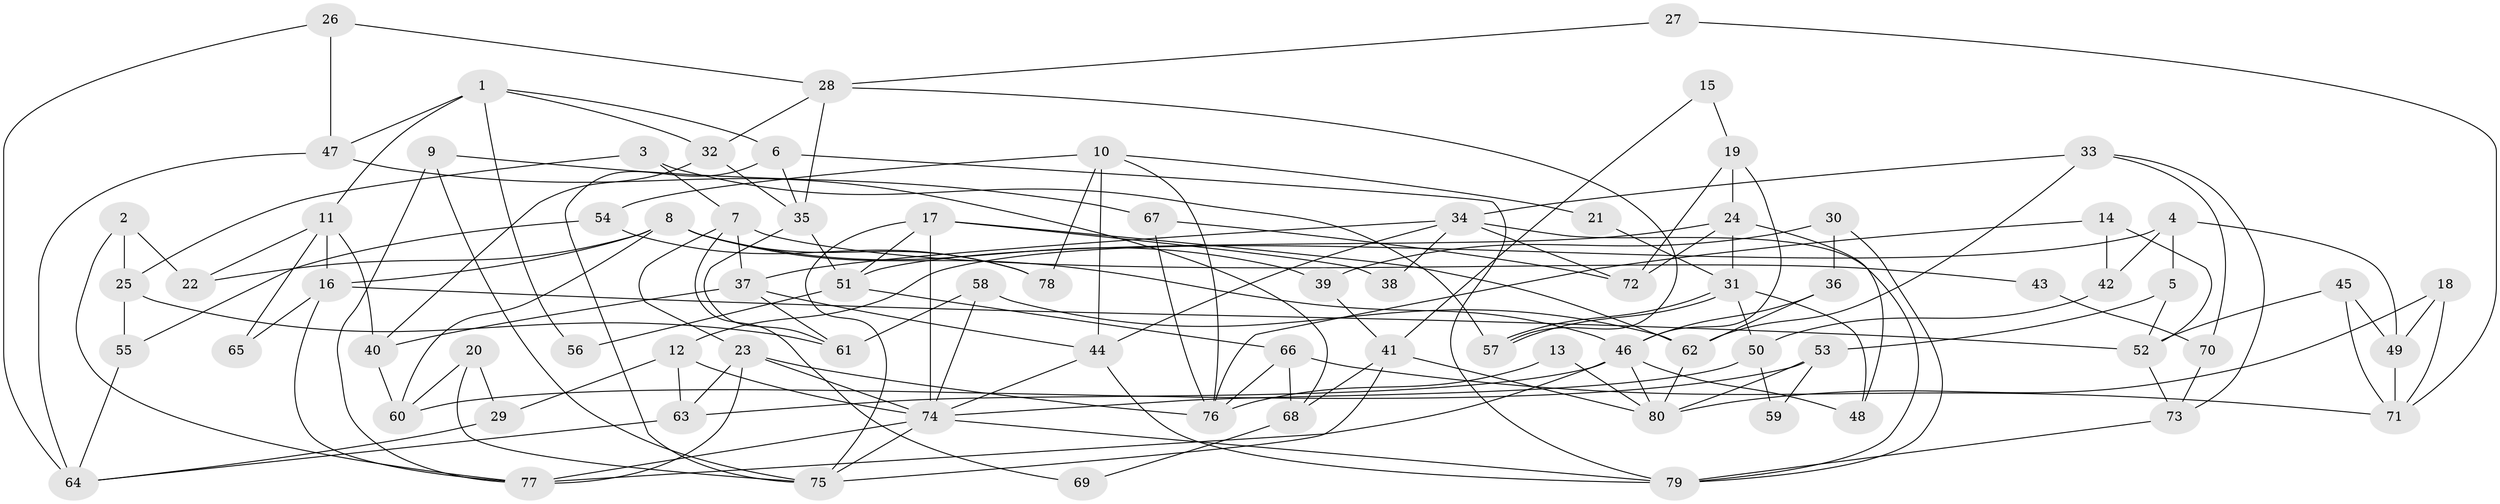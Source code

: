 // Generated by graph-tools (version 1.1) at 2025/49/03/09/25 04:49:03]
// undirected, 80 vertices, 160 edges
graph export_dot {
graph [start="1"]
  node [color=gray90,style=filled];
  1;
  2;
  3;
  4;
  5;
  6;
  7;
  8;
  9;
  10;
  11;
  12;
  13;
  14;
  15;
  16;
  17;
  18;
  19;
  20;
  21;
  22;
  23;
  24;
  25;
  26;
  27;
  28;
  29;
  30;
  31;
  32;
  33;
  34;
  35;
  36;
  37;
  38;
  39;
  40;
  41;
  42;
  43;
  44;
  45;
  46;
  47;
  48;
  49;
  50;
  51;
  52;
  53;
  54;
  55;
  56;
  57;
  58;
  59;
  60;
  61;
  62;
  63;
  64;
  65;
  66;
  67;
  68;
  69;
  70;
  71;
  72;
  73;
  74;
  75;
  76;
  77;
  78;
  79;
  80;
  1 -- 11;
  1 -- 32;
  1 -- 6;
  1 -- 47;
  1 -- 56;
  2 -- 22;
  2 -- 77;
  2 -- 25;
  3 -- 57;
  3 -- 25;
  3 -- 7;
  4 -- 12;
  4 -- 49;
  4 -- 5;
  4 -- 42;
  5 -- 52;
  5 -- 53;
  6 -- 79;
  6 -- 35;
  6 -- 75;
  7 -- 37;
  7 -- 23;
  7 -- 43;
  7 -- 69;
  8 -- 46;
  8 -- 60;
  8 -- 16;
  8 -- 22;
  8 -- 39;
  8 -- 78;
  9 -- 75;
  9 -- 77;
  9 -- 67;
  10 -- 44;
  10 -- 76;
  10 -- 21;
  10 -- 54;
  10 -- 78;
  11 -- 16;
  11 -- 40;
  11 -- 22;
  11 -- 65;
  12 -- 63;
  12 -- 74;
  12 -- 29;
  13 -- 76;
  13 -- 80;
  14 -- 76;
  14 -- 52;
  14 -- 42;
  15 -- 19;
  15 -- 41;
  16 -- 77;
  16 -- 52;
  16 -- 65;
  17 -- 75;
  17 -- 51;
  17 -- 38;
  17 -- 62;
  17 -- 74;
  18 -- 80;
  18 -- 49;
  18 -- 71;
  19 -- 24;
  19 -- 46;
  19 -- 72;
  20 -- 29;
  20 -- 75;
  20 -- 60;
  21 -- 31;
  23 -- 74;
  23 -- 63;
  23 -- 76;
  23 -- 77;
  24 -- 31;
  24 -- 51;
  24 -- 48;
  24 -- 72;
  25 -- 55;
  25 -- 61;
  26 -- 47;
  26 -- 28;
  26 -- 64;
  27 -- 28;
  27 -- 71;
  28 -- 32;
  28 -- 35;
  28 -- 57;
  29 -- 64;
  30 -- 39;
  30 -- 79;
  30 -- 36;
  31 -- 50;
  31 -- 57;
  31 -- 57;
  31 -- 48;
  32 -- 40;
  32 -- 35;
  33 -- 62;
  33 -- 34;
  33 -- 70;
  33 -- 73;
  34 -- 37;
  34 -- 72;
  34 -- 38;
  34 -- 44;
  34 -- 79;
  35 -- 61;
  35 -- 51;
  36 -- 46;
  36 -- 62;
  37 -- 61;
  37 -- 44;
  37 -- 40;
  39 -- 41;
  40 -- 60;
  41 -- 80;
  41 -- 75;
  41 -- 68;
  42 -- 50;
  43 -- 70;
  44 -- 79;
  44 -- 74;
  45 -- 71;
  45 -- 52;
  45 -- 49;
  46 -- 77;
  46 -- 48;
  46 -- 63;
  46 -- 80;
  47 -- 64;
  47 -- 68;
  49 -- 71;
  50 -- 74;
  50 -- 59;
  51 -- 66;
  51 -- 56;
  52 -- 73;
  53 -- 80;
  53 -- 59;
  53 -- 60;
  54 -- 78;
  54 -- 55;
  55 -- 64;
  58 -- 62;
  58 -- 74;
  58 -- 61;
  62 -- 80;
  63 -- 64;
  66 -- 68;
  66 -- 76;
  66 -- 71;
  67 -- 72;
  67 -- 76;
  68 -- 69;
  70 -- 73;
  73 -- 79;
  74 -- 75;
  74 -- 77;
  74 -- 79;
}
